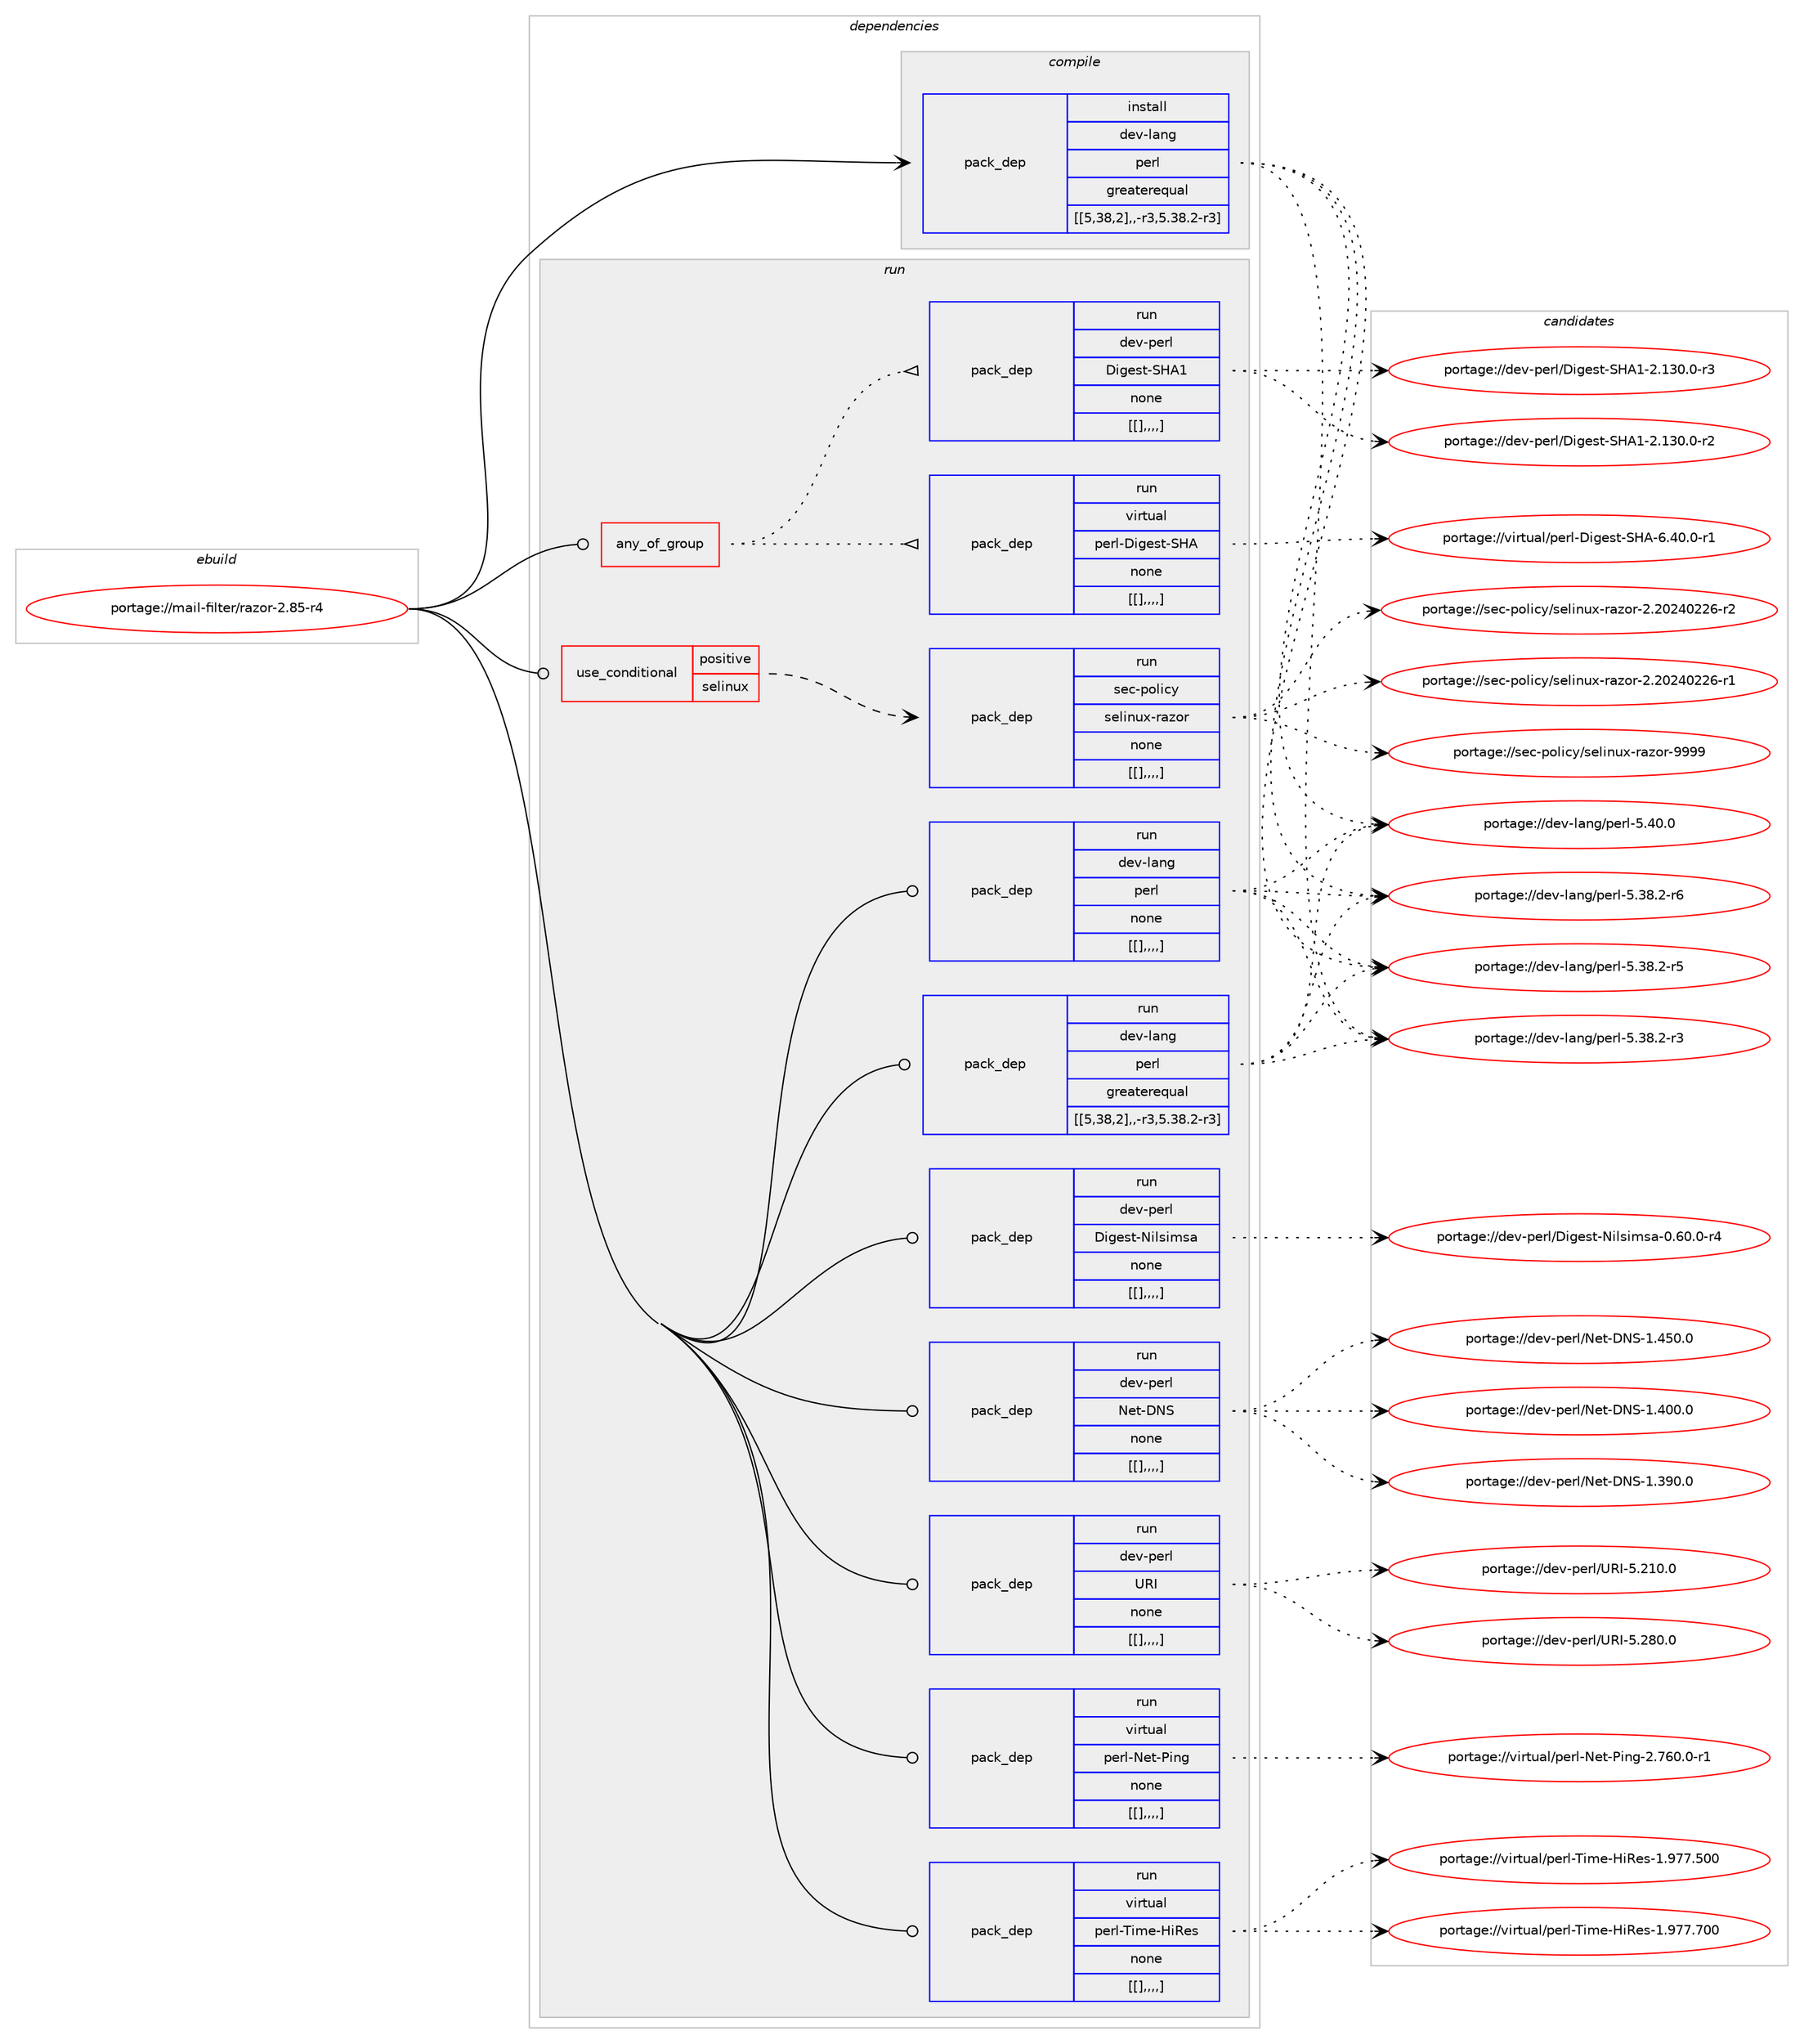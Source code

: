 digraph prolog {

# *************
# Graph options
# *************

newrank=true;
concentrate=true;
compound=true;
graph [rankdir=LR,fontname=Helvetica,fontsize=10,ranksep=1.5];#, ranksep=2.5, nodesep=0.2];
edge  [arrowhead=vee];
node  [fontname=Helvetica,fontsize=10];

# **********
# The ebuild
# **********

subgraph cluster_leftcol {
color=gray;
label=<<i>ebuild</i>>;
id [label="portage://mail-filter/razor-2.85-r4", color=red, width=4, href="../mail-filter/razor-2.85-r4.svg"];
}

# ****************
# The dependencies
# ****************

subgraph cluster_midcol {
color=gray;
label=<<i>dependencies</i>>;
subgraph cluster_compile {
fillcolor="#eeeeee";
style=filled;
label=<<i>compile</i>>;
subgraph pack217656 {
dependency292915 [label=<<TABLE BORDER="0" CELLBORDER="1" CELLSPACING="0" CELLPADDING="4" WIDTH="220"><TR><TD ROWSPAN="6" CELLPADDING="30">pack_dep</TD></TR><TR><TD WIDTH="110">install</TD></TR><TR><TD>dev-lang</TD></TR><TR><TD>perl</TD></TR><TR><TD>greaterequal</TD></TR><TR><TD>[[5,38,2],,-r3,5.38.2-r3]</TD></TR></TABLE>>, shape=none, color=blue];
}
id:e -> dependency292915:w [weight=20,style="solid",arrowhead="vee"];
}
subgraph cluster_compileandrun {
fillcolor="#eeeeee";
style=filled;
label=<<i>compile and run</i>>;
}
subgraph cluster_run {
fillcolor="#eeeeee";
style=filled;
label=<<i>run</i>>;
subgraph any2274 {
dependency292916 [label=<<TABLE BORDER="0" CELLBORDER="1" CELLSPACING="0" CELLPADDING="4"><TR><TD CELLPADDING="10">any_of_group</TD></TR></TABLE>>, shape=none, color=red];subgraph pack217657 {
dependency292917 [label=<<TABLE BORDER="0" CELLBORDER="1" CELLSPACING="0" CELLPADDING="4" WIDTH="220"><TR><TD ROWSPAN="6" CELLPADDING="30">pack_dep</TD></TR><TR><TD WIDTH="110">run</TD></TR><TR><TD>virtual</TD></TR><TR><TD>perl-Digest-SHA</TD></TR><TR><TD>none</TD></TR><TR><TD>[[],,,,]</TD></TR></TABLE>>, shape=none, color=blue];
}
dependency292916:e -> dependency292917:w [weight=20,style="dotted",arrowhead="oinv"];
subgraph pack217658 {
dependency292918 [label=<<TABLE BORDER="0" CELLBORDER="1" CELLSPACING="0" CELLPADDING="4" WIDTH="220"><TR><TD ROWSPAN="6" CELLPADDING="30">pack_dep</TD></TR><TR><TD WIDTH="110">run</TD></TR><TR><TD>dev-perl</TD></TR><TR><TD>Digest-SHA1</TD></TR><TR><TD>none</TD></TR><TR><TD>[[],,,,]</TD></TR></TABLE>>, shape=none, color=blue];
}
dependency292916:e -> dependency292918:w [weight=20,style="dotted",arrowhead="oinv"];
}
id:e -> dependency292916:w [weight=20,style="solid",arrowhead="odot"];
subgraph cond72823 {
dependency292919 [label=<<TABLE BORDER="0" CELLBORDER="1" CELLSPACING="0" CELLPADDING="4"><TR><TD ROWSPAN="3" CELLPADDING="10">use_conditional</TD></TR><TR><TD>positive</TD></TR><TR><TD>selinux</TD></TR></TABLE>>, shape=none, color=red];
subgraph pack217659 {
dependency292920 [label=<<TABLE BORDER="0" CELLBORDER="1" CELLSPACING="0" CELLPADDING="4" WIDTH="220"><TR><TD ROWSPAN="6" CELLPADDING="30">pack_dep</TD></TR><TR><TD WIDTH="110">run</TD></TR><TR><TD>sec-policy</TD></TR><TR><TD>selinux-razor</TD></TR><TR><TD>none</TD></TR><TR><TD>[[],,,,]</TD></TR></TABLE>>, shape=none, color=blue];
}
dependency292919:e -> dependency292920:w [weight=20,style="dashed",arrowhead="vee"];
}
id:e -> dependency292919:w [weight=20,style="solid",arrowhead="odot"];
subgraph pack217660 {
dependency292921 [label=<<TABLE BORDER="0" CELLBORDER="1" CELLSPACING="0" CELLPADDING="4" WIDTH="220"><TR><TD ROWSPAN="6" CELLPADDING="30">pack_dep</TD></TR><TR><TD WIDTH="110">run</TD></TR><TR><TD>dev-lang</TD></TR><TR><TD>perl</TD></TR><TR><TD>greaterequal</TD></TR><TR><TD>[[5,38,2],,-r3,5.38.2-r3]</TD></TR></TABLE>>, shape=none, color=blue];
}
id:e -> dependency292921:w [weight=20,style="solid",arrowhead="odot"];
subgraph pack217661 {
dependency292922 [label=<<TABLE BORDER="0" CELLBORDER="1" CELLSPACING="0" CELLPADDING="4" WIDTH="220"><TR><TD ROWSPAN="6" CELLPADDING="30">pack_dep</TD></TR><TR><TD WIDTH="110">run</TD></TR><TR><TD>dev-lang</TD></TR><TR><TD>perl</TD></TR><TR><TD>none</TD></TR><TR><TD>[[],,,,]</TD></TR></TABLE>>, shape=none, color=blue];
}
id:e -> dependency292922:w [weight=20,style="solid",arrowhead="odot"];
subgraph pack217662 {
dependency292923 [label=<<TABLE BORDER="0" CELLBORDER="1" CELLSPACING="0" CELLPADDING="4" WIDTH="220"><TR><TD ROWSPAN="6" CELLPADDING="30">pack_dep</TD></TR><TR><TD WIDTH="110">run</TD></TR><TR><TD>dev-perl</TD></TR><TR><TD>Digest-Nilsimsa</TD></TR><TR><TD>none</TD></TR><TR><TD>[[],,,,]</TD></TR></TABLE>>, shape=none, color=blue];
}
id:e -> dependency292923:w [weight=20,style="solid",arrowhead="odot"];
subgraph pack217663 {
dependency292924 [label=<<TABLE BORDER="0" CELLBORDER="1" CELLSPACING="0" CELLPADDING="4" WIDTH="220"><TR><TD ROWSPAN="6" CELLPADDING="30">pack_dep</TD></TR><TR><TD WIDTH="110">run</TD></TR><TR><TD>dev-perl</TD></TR><TR><TD>Net-DNS</TD></TR><TR><TD>none</TD></TR><TR><TD>[[],,,,]</TD></TR></TABLE>>, shape=none, color=blue];
}
id:e -> dependency292924:w [weight=20,style="solid",arrowhead="odot"];
subgraph pack217664 {
dependency292925 [label=<<TABLE BORDER="0" CELLBORDER="1" CELLSPACING="0" CELLPADDING="4" WIDTH="220"><TR><TD ROWSPAN="6" CELLPADDING="30">pack_dep</TD></TR><TR><TD WIDTH="110">run</TD></TR><TR><TD>dev-perl</TD></TR><TR><TD>URI</TD></TR><TR><TD>none</TD></TR><TR><TD>[[],,,,]</TD></TR></TABLE>>, shape=none, color=blue];
}
id:e -> dependency292925:w [weight=20,style="solid",arrowhead="odot"];
subgraph pack217665 {
dependency292926 [label=<<TABLE BORDER="0" CELLBORDER="1" CELLSPACING="0" CELLPADDING="4" WIDTH="220"><TR><TD ROWSPAN="6" CELLPADDING="30">pack_dep</TD></TR><TR><TD WIDTH="110">run</TD></TR><TR><TD>virtual</TD></TR><TR><TD>perl-Net-Ping</TD></TR><TR><TD>none</TD></TR><TR><TD>[[],,,,]</TD></TR></TABLE>>, shape=none, color=blue];
}
id:e -> dependency292926:w [weight=20,style="solid",arrowhead="odot"];
subgraph pack217666 {
dependency292927 [label=<<TABLE BORDER="0" CELLBORDER="1" CELLSPACING="0" CELLPADDING="4" WIDTH="220"><TR><TD ROWSPAN="6" CELLPADDING="30">pack_dep</TD></TR><TR><TD WIDTH="110">run</TD></TR><TR><TD>virtual</TD></TR><TR><TD>perl-Time-HiRes</TD></TR><TR><TD>none</TD></TR><TR><TD>[[],,,,]</TD></TR></TABLE>>, shape=none, color=blue];
}
id:e -> dependency292927:w [weight=20,style="solid",arrowhead="odot"];
}
}

# **************
# The candidates
# **************

subgraph cluster_choices {
rank=same;
color=gray;
label=<<i>candidates</i>>;

subgraph choice217656 {
color=black;
nodesep=1;
choice10010111845108971101034711210111410845534652484648 [label="portage://dev-lang/perl-5.40.0", color=red, width=4,href="../dev-lang/perl-5.40.0.svg"];
choice100101118451089711010347112101114108455346515646504511454 [label="portage://dev-lang/perl-5.38.2-r6", color=red, width=4,href="../dev-lang/perl-5.38.2-r6.svg"];
choice100101118451089711010347112101114108455346515646504511453 [label="portage://dev-lang/perl-5.38.2-r5", color=red, width=4,href="../dev-lang/perl-5.38.2-r5.svg"];
choice100101118451089711010347112101114108455346515646504511451 [label="portage://dev-lang/perl-5.38.2-r3", color=red, width=4,href="../dev-lang/perl-5.38.2-r3.svg"];
dependency292915:e -> choice10010111845108971101034711210111410845534652484648:w [style=dotted,weight="100"];
dependency292915:e -> choice100101118451089711010347112101114108455346515646504511454:w [style=dotted,weight="100"];
dependency292915:e -> choice100101118451089711010347112101114108455346515646504511453:w [style=dotted,weight="100"];
dependency292915:e -> choice100101118451089711010347112101114108455346515646504511451:w [style=dotted,weight="100"];
}
subgraph choice217657 {
color=black;
nodesep=1;
choice1181051141161179710847112101114108456810510310111511645837265455446524846484511449 [label="portage://virtual/perl-Digest-SHA-6.40.0-r1", color=red, width=4,href="../virtual/perl-Digest-SHA-6.40.0-r1.svg"];
dependency292917:e -> choice1181051141161179710847112101114108456810510310111511645837265455446524846484511449:w [style=dotted,weight="100"];
}
subgraph choice217658 {
color=black;
nodesep=1;
choice100101118451121011141084768105103101115116458372654945504649514846484511451 [label="portage://dev-perl/Digest-SHA1-2.130.0-r3", color=red, width=4,href="../dev-perl/Digest-SHA1-2.130.0-r3.svg"];
choice100101118451121011141084768105103101115116458372654945504649514846484511450 [label="portage://dev-perl/Digest-SHA1-2.130.0-r2", color=red, width=4,href="../dev-perl/Digest-SHA1-2.130.0-r2.svg"];
dependency292918:e -> choice100101118451121011141084768105103101115116458372654945504649514846484511451:w [style=dotted,weight="100"];
dependency292918:e -> choice100101118451121011141084768105103101115116458372654945504649514846484511450:w [style=dotted,weight="100"];
}
subgraph choice217659 {
color=black;
nodesep=1;
choice1151019945112111108105991214711510110810511011712045114971221111144557575757 [label="portage://sec-policy/selinux-razor-9999", color=red, width=4,href="../sec-policy/selinux-razor-9999.svg"];
choice11510199451121111081059912147115101108105110117120451149712211111445504650485052485050544511450 [label="portage://sec-policy/selinux-razor-2.20240226-r2", color=red, width=4,href="../sec-policy/selinux-razor-2.20240226-r2.svg"];
choice11510199451121111081059912147115101108105110117120451149712211111445504650485052485050544511449 [label="portage://sec-policy/selinux-razor-2.20240226-r1", color=red, width=4,href="../sec-policy/selinux-razor-2.20240226-r1.svg"];
dependency292920:e -> choice1151019945112111108105991214711510110810511011712045114971221111144557575757:w [style=dotted,weight="100"];
dependency292920:e -> choice11510199451121111081059912147115101108105110117120451149712211111445504650485052485050544511450:w [style=dotted,weight="100"];
dependency292920:e -> choice11510199451121111081059912147115101108105110117120451149712211111445504650485052485050544511449:w [style=dotted,weight="100"];
}
subgraph choice217660 {
color=black;
nodesep=1;
choice10010111845108971101034711210111410845534652484648 [label="portage://dev-lang/perl-5.40.0", color=red, width=4,href="../dev-lang/perl-5.40.0.svg"];
choice100101118451089711010347112101114108455346515646504511454 [label="portage://dev-lang/perl-5.38.2-r6", color=red, width=4,href="../dev-lang/perl-5.38.2-r6.svg"];
choice100101118451089711010347112101114108455346515646504511453 [label="portage://dev-lang/perl-5.38.2-r5", color=red, width=4,href="../dev-lang/perl-5.38.2-r5.svg"];
choice100101118451089711010347112101114108455346515646504511451 [label="portage://dev-lang/perl-5.38.2-r3", color=red, width=4,href="../dev-lang/perl-5.38.2-r3.svg"];
dependency292921:e -> choice10010111845108971101034711210111410845534652484648:w [style=dotted,weight="100"];
dependency292921:e -> choice100101118451089711010347112101114108455346515646504511454:w [style=dotted,weight="100"];
dependency292921:e -> choice100101118451089711010347112101114108455346515646504511453:w [style=dotted,weight="100"];
dependency292921:e -> choice100101118451089711010347112101114108455346515646504511451:w [style=dotted,weight="100"];
}
subgraph choice217661 {
color=black;
nodesep=1;
choice10010111845108971101034711210111410845534652484648 [label="portage://dev-lang/perl-5.40.0", color=red, width=4,href="../dev-lang/perl-5.40.0.svg"];
choice100101118451089711010347112101114108455346515646504511454 [label="portage://dev-lang/perl-5.38.2-r6", color=red, width=4,href="../dev-lang/perl-5.38.2-r6.svg"];
choice100101118451089711010347112101114108455346515646504511453 [label="portage://dev-lang/perl-5.38.2-r5", color=red, width=4,href="../dev-lang/perl-5.38.2-r5.svg"];
choice100101118451089711010347112101114108455346515646504511451 [label="portage://dev-lang/perl-5.38.2-r3", color=red, width=4,href="../dev-lang/perl-5.38.2-r3.svg"];
dependency292922:e -> choice10010111845108971101034711210111410845534652484648:w [style=dotted,weight="100"];
dependency292922:e -> choice100101118451089711010347112101114108455346515646504511454:w [style=dotted,weight="100"];
dependency292922:e -> choice100101118451089711010347112101114108455346515646504511453:w [style=dotted,weight="100"];
dependency292922:e -> choice100101118451089711010347112101114108455346515646504511451:w [style=dotted,weight="100"];
}
subgraph choice217662 {
color=black;
nodesep=1;
choice100101118451121011141084768105103101115116457810510811510510911597454846544846484511452 [label="portage://dev-perl/Digest-Nilsimsa-0.60.0-r4", color=red, width=4,href="../dev-perl/Digest-Nilsimsa-0.60.0-r4.svg"];
dependency292923:e -> choice100101118451121011141084768105103101115116457810510811510510911597454846544846484511452:w [style=dotted,weight="100"];
}
subgraph choice217663 {
color=black;
nodesep=1;
choice100101118451121011141084778101116456878834549465253484648 [label="portage://dev-perl/Net-DNS-1.450.0", color=red, width=4,href="../dev-perl/Net-DNS-1.450.0.svg"];
choice100101118451121011141084778101116456878834549465248484648 [label="portage://dev-perl/Net-DNS-1.400.0", color=red, width=4,href="../dev-perl/Net-DNS-1.400.0.svg"];
choice100101118451121011141084778101116456878834549465157484648 [label="portage://dev-perl/Net-DNS-1.390.0", color=red, width=4,href="../dev-perl/Net-DNS-1.390.0.svg"];
dependency292924:e -> choice100101118451121011141084778101116456878834549465253484648:w [style=dotted,weight="100"];
dependency292924:e -> choice100101118451121011141084778101116456878834549465248484648:w [style=dotted,weight="100"];
dependency292924:e -> choice100101118451121011141084778101116456878834549465157484648:w [style=dotted,weight="100"];
}
subgraph choice217664 {
color=black;
nodesep=1;
choice10010111845112101114108478582734553465056484648 [label="portage://dev-perl/URI-5.280.0", color=red, width=4,href="../dev-perl/URI-5.280.0.svg"];
choice10010111845112101114108478582734553465049484648 [label="portage://dev-perl/URI-5.210.0", color=red, width=4,href="../dev-perl/URI-5.210.0.svg"];
dependency292925:e -> choice10010111845112101114108478582734553465056484648:w [style=dotted,weight="100"];
dependency292925:e -> choice10010111845112101114108478582734553465049484648:w [style=dotted,weight="100"];
}
subgraph choice217665 {
color=black;
nodesep=1;
choice11810511411611797108471121011141084578101116458010511010345504655544846484511449 [label="portage://virtual/perl-Net-Ping-2.760.0-r1", color=red, width=4,href="../virtual/perl-Net-Ping-2.760.0-r1.svg"];
dependency292926:e -> choice11810511411611797108471121011141084578101116458010511010345504655544846484511449:w [style=dotted,weight="100"];
}
subgraph choice217666 {
color=black;
nodesep=1;
choice1181051141161179710847112101114108458410510910145721058210111545494657555546554848 [label="portage://virtual/perl-Time-HiRes-1.977.700", color=red, width=4,href="../virtual/perl-Time-HiRes-1.977.700.svg"];
choice1181051141161179710847112101114108458410510910145721058210111545494657555546534848 [label="portage://virtual/perl-Time-HiRes-1.977.500", color=red, width=4,href="../virtual/perl-Time-HiRes-1.977.500.svg"];
dependency292927:e -> choice1181051141161179710847112101114108458410510910145721058210111545494657555546554848:w [style=dotted,weight="100"];
dependency292927:e -> choice1181051141161179710847112101114108458410510910145721058210111545494657555546534848:w [style=dotted,weight="100"];
}
}

}
